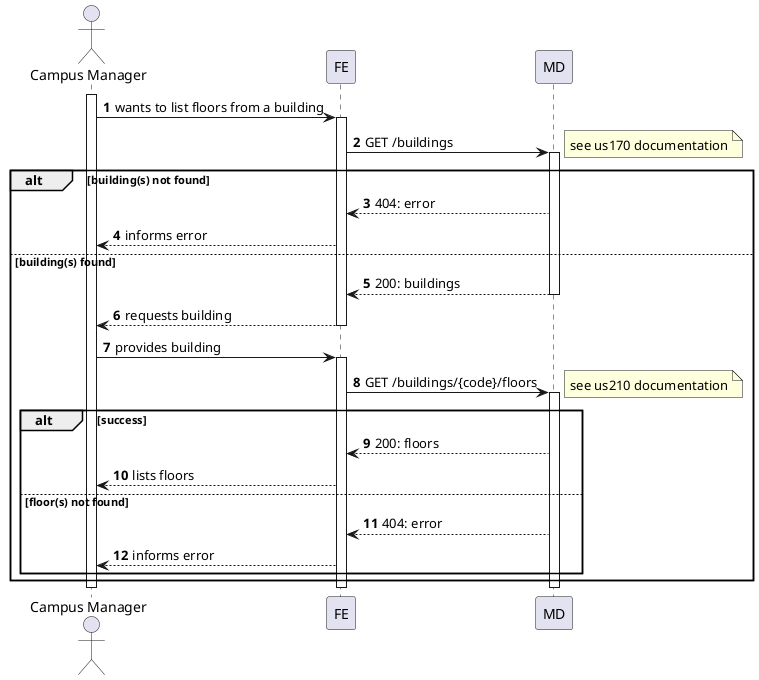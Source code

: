 @startuml
autonumber

actor "Campus Manager" as usr

participant "FE" as ui

participant "MD" as md

activate usr
    usr -> ui : wants to list floors from a building
    activate ui
        ui -> md : GET /buildings
    alt building(s) not found
            activate md
                note right : see us170 documentation
                md --> ui : 404: error
                ui --> usr : informs error

    else building(s) found
            md --> ui : 200: buildings
            deactivate md
            ui --> usr : requests building
        deactivate ui

        usr -> ui : provides building
        activate ui
            ui -> md : GET /buildings/{code}/floors
            activate md
                note right : see us210 documentation
                alt success
                    md --> ui : 200: floors
                    ui --> usr : lists floors
                else floor(s) not found
                    md --> ui : 404: error
                    ui --> usr : informs error
                end
    end
        deactivate md
    deactivate ui
deactivate usr

@enduml
